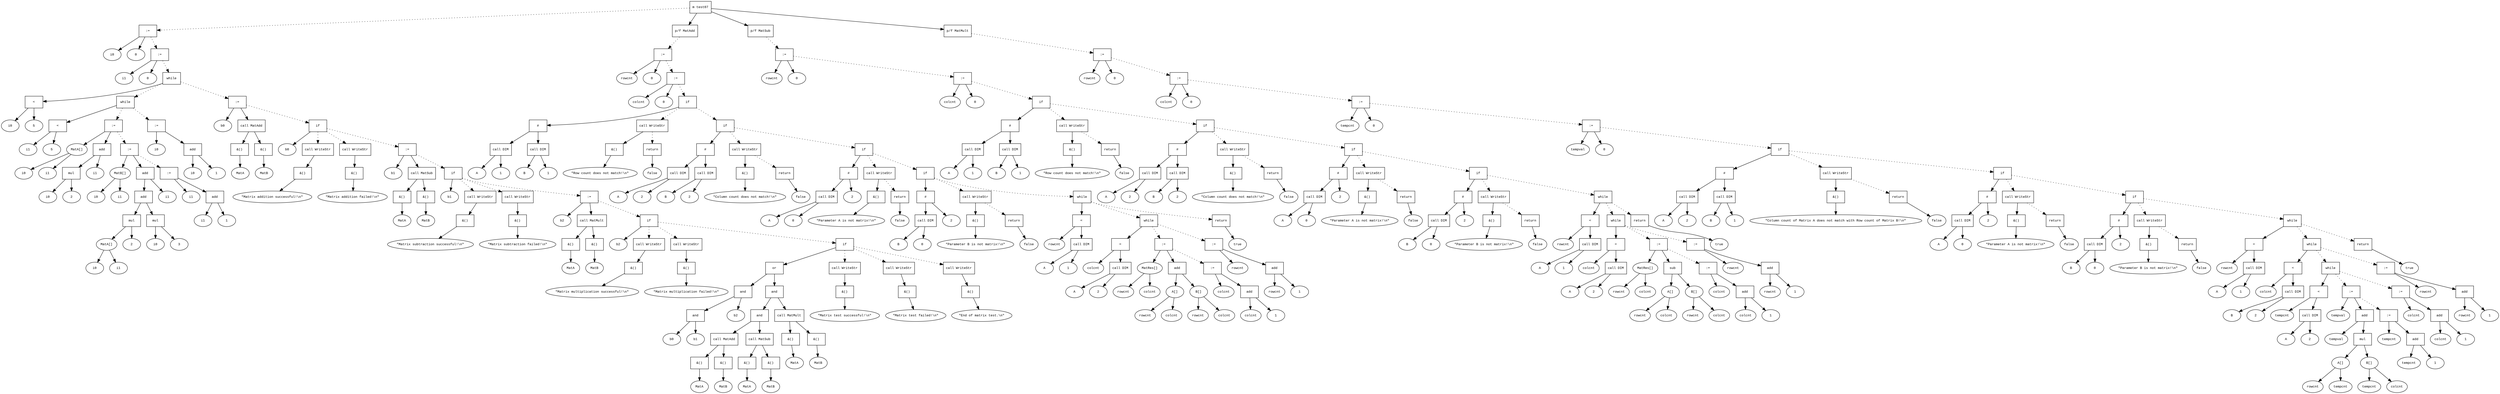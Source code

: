 digraph AST {
  graph [fontname="Times New Roman",fontsize=10];
  node  [fontname="Courier New",fontsize=10];
  edge  [fontname="Times New Roman",fontsize=10];

  node0 [label="m test07",shape=box];
  node385 [label=":=",shape=box];
  node383 [label="i0",shape=ellipse];
  node385->node383;
  node384 [label="0",shape=ellipse];
  node385->node384;
  node0 -> node385 [style=dotted];
  node388 [label=":=",shape=box];
  node386 [label="i1",shape=ellipse];
  node388->node386;
  node387 [label="0",shape=ellipse];
  node388->node387;
  node385 -> node388 [style=dotted];
  node430 [label="while",shape=box];
  node391 [label="<",shape=box];
  node389 [label="i0",shape=ellipse];
  node391->node389;
  node390 [label="5",shape=ellipse];
  node391->node390;
  node430->node391;
  node424 [label="while",shape=box];
  node394 [label="<",shape=box];
  node392 [label="i1",shape=ellipse];
  node394->node392;
  node393 [label="5",shape=ellipse];
  node394->node393;
  node424->node394;
  node403 [label=":=",shape=box];
  node395 [label="MatA[]",shape=ellipse];
  node396 [label="i0",shape=ellipse];
  node395-> node396;
  node397 [label="i1",shape=ellipse];
  node395-> node397;
  node403->node395;
  node402 [label="add",shape=box];
  node400 [label="mul",shape=box];
  node398 [label="i0",shape=ellipse];
  node400->node398;
  node399 [label="2",shape=ellipse];
  node400->node399;
  node402->node400;
  node401 [label="i1",shape=ellipse];
  node402->node401;
  node403->node402;
  node424 -> node403 [style=dotted];
  node418 [label=":=",shape=box];
  node404 [label="MatB[]",shape=ellipse];
  node405 [label="i0",shape=ellipse];
  node404-> node405;
  node406 [label="i1",shape=ellipse];
  node404-> node406;
  node418->node404;
  node417 [label="add",shape=box];
  node415 [label="add",shape=box];
  node411 [label="mul",shape=box];
  node407 [label="MatA[]",shape=ellipse];
  node408 [label="i0",shape=ellipse];
  node407-> node408;
  node409 [label="i1",shape=ellipse];
  node407-> node409;
  node411->node407;
  node410 [label="2",shape=ellipse];
  node411->node410;
  node415->node411;
  node414 [label="mul",shape=box];
  node412 [label="i0",shape=ellipse];
  node414->node412;
  node413 [label="3",shape=ellipse];
  node414->node413;
  node415->node414;
  node417->node415;
  node416 [label="i1",shape=ellipse];
  node417->node416;
  node418->node417;
  node403 -> node418 [style=dotted];
  node423 [label=":=",shape=box];
  node419 [label="i1",shape=ellipse];
  node423->node419;
  node422 [label="add",shape=box];
  node420 [label="i1",shape=ellipse];
  node422->node420;
  node421 [label="1",shape=ellipse];
  node422->node421;
  node423->node422;
  node418 -> node423 [style=dotted];
  node430 -> node424 [style=dotted];
  node429 [label=":=",shape=box];
  node425 [label="i0",shape=ellipse];
  node429->node425;
  node428 [label="add",shape=box];
  node426 [label="i0",shape=ellipse];
  node428->node426;
  node427 [label="1",shape=ellipse];
  node428->node427;
  node429->node428;
  node424 -> node429 [style=dotted];
  node388 -> node430 [style=dotted];
  node439 [label=":=",shape=box];
  node431 [label="b0",shape=ellipse];
  node439->node431;
  node433 [label="call MatAdd",shape=box];
  node435 [label="&()",shape=box];
  node434 [label="MatA",shape=ellipse];
  node435->node434;
  node433->node435;
  node437 [label="&()",shape=box];
  node436 [label="MatB",shape=ellipse];
  node437->node436;
  node433->node437;
  node439->node433;
  node430 -> node439 [style=dotted];
  node451 [label="if",shape=box];
  node440 [label="b0",shape=ellipse];
  node451->node440;
  node442 [label="call WriteStr",shape=box];
  node444 [label="&()",shape=box];
  node443 [label="\"Matrix addition successful!\\n\"",shape=ellipse];
  node444->node443;
  node442->node444;
  node451 -> node442 [style=dotted];
  node447 [label="call WriteStr",shape=box];
  node449 [label="&()",shape=box];
  node448 [label="\"Matrix addition failed!\\n\"",shape=ellipse];
  node449->node448;
  node447->node449;
  node451 -> node447 [style=dotted];
  node439 -> node451 [style=dotted];
  node460 [label=":=",shape=box];
  node452 [label="b1",shape=ellipse];
  node460->node452;
  node454 [label="call MatSub",shape=box];
  node456 [label="&()",shape=box];
  node455 [label="MatA",shape=ellipse];
  node456->node455;
  node454->node456;
  node458 [label="&()",shape=box];
  node457 [label="MatB",shape=ellipse];
  node458->node457;
  node454->node458;
  node460->node454;
  node451 -> node460 [style=dotted];
  node472 [label="if",shape=box];
  node461 [label="b1",shape=ellipse];
  node472->node461;
  node463 [label="call WriteStr",shape=box];
  node465 [label="&()",shape=box];
  node464 [label="\"Matrix subtraction successful!\\n\"",shape=ellipse];
  node465->node464;
  node463->node465;
  node472 -> node463 [style=dotted];
  node468 [label="call WriteStr",shape=box];
  node470 [label="&()",shape=box];
  node469 [label="\"Matrix subtraction failed!\\n\"",shape=ellipse];
  node470->node469;
  node468->node470;
  node472 -> node468 [style=dotted];
  node460 -> node472 [style=dotted];
  node481 [label=":=",shape=box];
  node473 [label="b2",shape=ellipse];
  node481->node473;
  node475 [label="call MatMult",shape=box];
  node477 [label="&()",shape=box];
  node476 [label="MatA",shape=ellipse];
  node477->node476;
  node475->node477;
  node479 [label="&()",shape=box];
  node478 [label="MatB",shape=ellipse];
  node479->node478;
  node475->node479;
  node481->node475;
  node472 -> node481 [style=dotted];
  node493 [label="if",shape=box];
  node482 [label="b2",shape=ellipse];
  node493->node482;
  node484 [label="call WriteStr",shape=box];
  node486 [label="&()",shape=box];
  node485 [label="\"Matrix multiplication successful!\\n\"",shape=ellipse];
  node486->node485;
  node484->node486;
  node493 -> node484 [style=dotted];
  node489 [label="call WriteStr",shape=box];
  node491 [label="&()",shape=box];
  node490 [label="\"Matrix multiplication failed!\\n\"",shape=ellipse];
  node491->node490;
  node489->node491;
  node493 -> node489 [style=dotted];
  node481 -> node493 [style=dotted];
  node533 [label="if",shape=box];
  node522 [label="or",shape=box];
  node498 [label="and",shape=box];
  node496 [label="and",shape=box];
  node494 [label="b0",shape=ellipse];
  node496->node494;
  node495 [label="b1",shape=ellipse];
  node496->node495;
  node498->node496;
  node497 [label="b2",shape=ellipse];
  node498->node497;
  node522->node498;
  node521 [label="and",shape=box];
  node513 [label="and",shape=box];
  node500 [label="call MatAdd",shape=box];
  node502 [label="&()",shape=box];
  node501 [label="MatA",shape=ellipse];
  node502->node501;
  node500->node502;
  node504 [label="&()",shape=box];
  node503 [label="MatB",shape=ellipse];
  node504->node503;
  node500->node504;
  node513->node500;
  node507 [label="call MatSub",shape=box];
  node509 [label="&()",shape=box];
  node508 [label="MatA",shape=ellipse];
  node509->node508;
  node507->node509;
  node511 [label="&()",shape=box];
  node510 [label="MatB",shape=ellipse];
  node511->node510;
  node507->node511;
  node513->node507;
  node521->node513;
  node515 [label="call MatMult",shape=box];
  node517 [label="&()",shape=box];
  node516 [label="MatA",shape=ellipse];
  node517->node516;
  node515->node517;
  node519 [label="&()",shape=box];
  node518 [label="MatB",shape=ellipse];
  node519->node518;
  node515->node519;
  node521->node515;
  node522->node521;
  node533->node522;
  node524 [label="call WriteStr",shape=box];
  node526 [label="&()",shape=box];
  node525 [label="\"Matrix test successful!\\n\"",shape=ellipse];
  node526->node525;
  node524->node526;
  node533 -> node524 [style=dotted];
  node529 [label="call WriteStr",shape=box];
  node531 [label="&()",shape=box];
  node530 [label="\"Matrix test failed!\\n\"",shape=ellipse];
  node531->node530;
  node529->node531;
  node533 -> node529 [style=dotted];
  node493 -> node533 [style=dotted];
  node535 [label="call WriteStr",shape=box];
  node537 [label="&()",shape=box];
  node536 [label="\"End of matrix test.\\n\"",shape=ellipse];
  node537->node536;
  node535->node537;
  node533 -> node535 [style=dotted];
  node30 [label="p/f MatAdd",shape=box];
  node34 [label=":=",shape=box];
  node32 [label="rowcnt",shape=ellipse];
  node34->node32;
  node33 [label="0",shape=ellipse];
  node34->node33;
  node30 -> node34 [style=dotted];
  node37 [label=":=",shape=box];
  node35 [label="colcnt",shape=ellipse];
  node37->node35;
  node36 [label="0",shape=ellipse];
  node37->node36;
  node34 -> node37 [style=dotted];
  node56 [label="if",shape=box];
  node48 [label="#",shape=box];
  node39 [label="call DIM",shape=box];
  node40 [label="A",shape=ellipse];
  node39->node40;
  node41 [label="1",shape=ellipse];
  node39->node41;
  node48->node39;
  node44 [label="call DIM",shape=box];
  node45 [label="B",shape=ellipse];
  node44->node45;
  node46 [label="1",shape=ellipse];
  node44->node46;
  node48->node44;
  node56->node48;
  node50 [label="call WriteStr",shape=box];
  node52 [label="&()",shape=box];
  node51 [label="\"Row count does not match!\\n\"",shape=ellipse];
  node52->node51;
  node50->node52;
  node56 -> node50 [style=dotted];
  node55 [label="return",shape=box];
  node54 [label="false",shape=ellipse];
  node55->node54;
  node50 -> node55 [style=dotted];
  node37 -> node56 [style=dotted];
  node75 [label="if",shape=box];
  node67 [label="#",shape=box];
  node58 [label="call DIM",shape=box];
  node59 [label="A",shape=ellipse];
  node58->node59;
  node60 [label="2",shape=ellipse];
  node58->node60;
  node67->node58;
  node63 [label="call DIM",shape=box];
  node64 [label="B",shape=ellipse];
  node63->node64;
  node65 [label="2",shape=ellipse];
  node63->node65;
  node67->node63;
  node75->node67;
  node69 [label="call WriteStr",shape=box];
  node71 [label="&()",shape=box];
  node70 [label="\"Column count does not match!\\n\"",shape=ellipse];
  node71->node70;
  node69->node71;
  node75 -> node69 [style=dotted];
  node74 [label="return",shape=box];
  node73 [label="false",shape=ellipse];
  node74->node73;
  node69 -> node74 [style=dotted];
  node56 -> node75 [style=dotted];
  node90 [label="if",shape=box];
  node82 [label="#",shape=box];
  node77 [label="call DIM",shape=box];
  node78 [label="A",shape=ellipse];
  node77->node78;
  node79 [label="0",shape=ellipse];
  node77->node79;
  node82->node77;
  node81 [label="2",shape=ellipse];
  node82->node81;
  node90->node82;
  node84 [label="call WriteStr",shape=box];
  node86 [label="&()",shape=box];
  node85 [label="\"Parameter A is not matrix!\\n\"",shape=ellipse];
  node86->node85;
  node84->node86;
  node90 -> node84 [style=dotted];
  node89 [label="return",shape=box];
  node88 [label="false",shape=ellipse];
  node89->node88;
  node84 -> node89 [style=dotted];
  node75 -> node90 [style=dotted];
  node105 [label="if",shape=box];
  node97 [label="#",shape=box];
  node92 [label="call DIM",shape=box];
  node93 [label="B",shape=ellipse];
  node92->node93;
  node94 [label="0",shape=ellipse];
  node92->node94;
  node97->node92;
  node96 [label="2",shape=ellipse];
  node97->node96;
  node105->node97;
  node99 [label="call WriteStr",shape=box];
  node101 [label="&()",shape=box];
  node100 [label="\"Parameter B is not matrix!\\n\"",shape=ellipse];
  node101->node100;
  node99->node101;
  node105 -> node99 [style=dotted];
  node104 [label="return",shape=box];
  node103 [label="false",shape=ellipse];
  node104->node103;
  node99 -> node104 [style=dotted];
  node90 -> node105 [style=dotted];
  node142 [label="while",shape=box];
  node112 [label="<",shape=box];
  node106 [label="rowcnt",shape=ellipse];
  node112->node106;
  node108 [label="call DIM",shape=box];
  node109 [label="A",shape=ellipse];
  node108->node109;
  node110 [label="1",shape=ellipse];
  node108->node110;
  node112->node108;
  node142->node112;
  node136 [label="while",shape=box];
  node119 [label="<",shape=box];
  node113 [label="colcnt",shape=ellipse];
  node119->node113;
  node115 [label="call DIM",shape=box];
  node116 [label="A",shape=ellipse];
  node115->node116;
  node117 [label="2",shape=ellipse];
  node115->node117;
  node119->node115;
  node136->node119;
  node130 [label=":=",shape=box];
  node120 [label="MatRes[]",shape=ellipse];
  node121 [label="rowcnt",shape=ellipse];
  node120-> node121;
  node122 [label="colcnt",shape=ellipse];
  node120-> node122;
  node130->node120;
  node129 [label="add",shape=box];
  node123 [label="A[]",shape=ellipse];
  node124 [label="rowcnt",shape=ellipse];
  node123-> node124;
  node125 [label="colcnt",shape=ellipse];
  node123-> node125;
  node129->node123;
  node126 [label="B[]",shape=ellipse];
  node127 [label="rowcnt",shape=ellipse];
  node126-> node127;
  node128 [label="colcnt",shape=ellipse];
  node126-> node128;
  node129->node126;
  node130->node129;
  node136 -> node130 [style=dotted];
  node135 [label=":=",shape=box];
  node131 [label="colcnt",shape=ellipse];
  node135->node131;
  node134 [label="add",shape=box];
  node132 [label="colcnt",shape=ellipse];
  node134->node132;
  node133 [label="1",shape=ellipse];
  node134->node133;
  node135->node134;
  node130 -> node135 [style=dotted];
  node142 -> node136 [style=dotted];
  node141 [label=":=",shape=box];
  node137 [label="rowcnt",shape=ellipse];
  node141->node137;
  node140 [label="add",shape=box];
  node138 [label="rowcnt",shape=ellipse];
  node140->node138;
  node139 [label="1",shape=ellipse];
  node140->node139;
  node141->node140;
  node136 -> node141 [style=dotted];
  node105 -> node142 [style=dotted];
  node144 [label="return",shape=box];
  node143 [label="true",shape=ellipse];
  node144->node143;
  node142 -> node144 [style=dotted];
  node0 -> node30;
  node149 [label="p/f MatSub",shape=box];
  node153 [label=":=",shape=box];
  node151 [label="rowcnt",shape=ellipse];
  node153->node151;
  node152 [label="0",shape=ellipse];
  node153->node152;
  node149 -> node153 [style=dotted];
  node156 [label=":=",shape=box];
  node154 [label="colcnt",shape=ellipse];
  node156->node154;
  node155 [label="0",shape=ellipse];
  node156->node155;
  node153 -> node156 [style=dotted];
  node175 [label="if",shape=box];
  node167 [label="#",shape=box];
  node158 [label="call DIM",shape=box];
  node159 [label="A",shape=ellipse];
  node158->node159;
  node160 [label="1",shape=ellipse];
  node158->node160;
  node167->node158;
  node163 [label="call DIM",shape=box];
  node164 [label="B",shape=ellipse];
  node163->node164;
  node165 [label="1",shape=ellipse];
  node163->node165;
  node167->node163;
  node175->node167;
  node169 [label="call WriteStr",shape=box];
  node171 [label="&()",shape=box];
  node170 [label="\"Row count does not match!\\n\"",shape=ellipse];
  node171->node170;
  node169->node171;
  node175 -> node169 [style=dotted];
  node174 [label="return",shape=box];
  node173 [label="false",shape=ellipse];
  node174->node173;
  node169 -> node174 [style=dotted];
  node156 -> node175 [style=dotted];
  node194 [label="if",shape=box];
  node186 [label="#",shape=box];
  node177 [label="call DIM",shape=box];
  node178 [label="A",shape=ellipse];
  node177->node178;
  node179 [label="2",shape=ellipse];
  node177->node179;
  node186->node177;
  node182 [label="call DIM",shape=box];
  node183 [label="B",shape=ellipse];
  node182->node183;
  node184 [label="2",shape=ellipse];
  node182->node184;
  node186->node182;
  node194->node186;
  node188 [label="call WriteStr",shape=box];
  node190 [label="&()",shape=box];
  node189 [label="\"Column count does not match!\\n\"",shape=ellipse];
  node190->node189;
  node188->node190;
  node194 -> node188 [style=dotted];
  node193 [label="return",shape=box];
  node192 [label="false",shape=ellipse];
  node193->node192;
  node188 -> node193 [style=dotted];
  node175 -> node194 [style=dotted];
  node209 [label="if",shape=box];
  node201 [label="#",shape=box];
  node196 [label="call DIM",shape=box];
  node197 [label="A",shape=ellipse];
  node196->node197;
  node198 [label="0",shape=ellipse];
  node196->node198;
  node201->node196;
  node200 [label="2",shape=ellipse];
  node201->node200;
  node209->node201;
  node203 [label="call WriteStr",shape=box];
  node205 [label="&()",shape=box];
  node204 [label="\"Parameter A is not matrix!\\n\"",shape=ellipse];
  node205->node204;
  node203->node205;
  node209 -> node203 [style=dotted];
  node208 [label="return",shape=box];
  node207 [label="false",shape=ellipse];
  node208->node207;
  node203 -> node208 [style=dotted];
  node194 -> node209 [style=dotted];
  node224 [label="if",shape=box];
  node216 [label="#",shape=box];
  node211 [label="call DIM",shape=box];
  node212 [label="B",shape=ellipse];
  node211->node212;
  node213 [label="0",shape=ellipse];
  node211->node213;
  node216->node211;
  node215 [label="2",shape=ellipse];
  node216->node215;
  node224->node216;
  node218 [label="call WriteStr",shape=box];
  node220 [label="&()",shape=box];
  node219 [label="\"Parameter B is not matrix!\\n\"",shape=ellipse];
  node220->node219;
  node218->node220;
  node224 -> node218 [style=dotted];
  node223 [label="return",shape=box];
  node222 [label="false",shape=ellipse];
  node223->node222;
  node218 -> node223 [style=dotted];
  node209 -> node224 [style=dotted];
  node261 [label="while",shape=box];
  node231 [label="<",shape=box];
  node225 [label="rowcnt",shape=ellipse];
  node231->node225;
  node227 [label="call DIM",shape=box];
  node228 [label="A",shape=ellipse];
  node227->node228;
  node229 [label="1",shape=ellipse];
  node227->node229;
  node231->node227;
  node261->node231;
  node255 [label="while",shape=box];
  node238 [label="<",shape=box];
  node232 [label="colcnt",shape=ellipse];
  node238->node232;
  node234 [label="call DIM",shape=box];
  node235 [label="A",shape=ellipse];
  node234->node235;
  node236 [label="2",shape=ellipse];
  node234->node236;
  node238->node234;
  node255->node238;
  node249 [label=":=",shape=box];
  node239 [label="MatRes[]",shape=ellipse];
  node240 [label="rowcnt",shape=ellipse];
  node239-> node240;
  node241 [label="colcnt",shape=ellipse];
  node239-> node241;
  node249->node239;
  node248 [label="sub",shape=box];
  node242 [label="A[]",shape=ellipse];
  node243 [label="rowcnt",shape=ellipse];
  node242-> node243;
  node244 [label="colcnt",shape=ellipse];
  node242-> node244;
  node248->node242;
  node245 [label="B[]",shape=ellipse];
  node246 [label="rowcnt",shape=ellipse];
  node245-> node246;
  node247 [label="colcnt",shape=ellipse];
  node245-> node247;
  node248->node245;
  node249->node248;
  node255 -> node249 [style=dotted];
  node254 [label=":=",shape=box];
  node250 [label="colcnt",shape=ellipse];
  node254->node250;
  node253 [label="add",shape=box];
  node251 [label="colcnt",shape=ellipse];
  node253->node251;
  node252 [label="1",shape=ellipse];
  node253->node252;
  node254->node253;
  node249 -> node254 [style=dotted];
  node261 -> node255 [style=dotted];
  node260 [label=":=",shape=box];
  node256 [label="rowcnt",shape=ellipse];
  node260->node256;
  node259 [label="add",shape=box];
  node257 [label="rowcnt",shape=ellipse];
  node259->node257;
  node258 [label="1",shape=ellipse];
  node259->node258;
  node260->node259;
  node255 -> node260 [style=dotted];
  node224 -> node261 [style=dotted];
  node263 [label="return",shape=box];
  node262 [label="true",shape=ellipse];
  node263->node262;
  node261 -> node263 [style=dotted];
  node0 -> node149;
  node268 [label="p/f MatMult",shape=box];
  node272 [label=":=",shape=box];
  node270 [label="rowcnt",shape=ellipse];
  node272->node270;
  node271 [label="0",shape=ellipse];
  node272->node271;
  node268 -> node272 [style=dotted];
  node275 [label=":=",shape=box];
  node273 [label="colcnt",shape=ellipse];
  node275->node273;
  node274 [label="0",shape=ellipse];
  node275->node274;
  node272 -> node275 [style=dotted];
  node278 [label=":=",shape=box];
  node276 [label="tempcnt",shape=ellipse];
  node278->node276;
  node277 [label="0",shape=ellipse];
  node278->node277;
  node275 -> node278 [style=dotted];
  node281 [label=":=",shape=box];
  node279 [label="tempval",shape=ellipse];
  node281->node279;
  node280 [label="0",shape=ellipse];
  node281->node280;
  node278 -> node281 [style=dotted];
  node300 [label="if",shape=box];
  node292 [label="#",shape=box];
  node283 [label="call DIM",shape=box];
  node284 [label="A",shape=ellipse];
  node283->node284;
  node285 [label="2",shape=ellipse];
  node283->node285;
  node292->node283;
  node288 [label="call DIM",shape=box];
  node289 [label="B",shape=ellipse];
  node288->node289;
  node290 [label="1",shape=ellipse];
  node288->node290;
  node292->node288;
  node300->node292;
  node294 [label="call WriteStr",shape=box];
  node296 [label="&()",shape=box];
  node295 [label="\"Column count of Matrix A does not match with Row count of Matrix B!\\n\"",shape=ellipse];
  node296->node295;
  node294->node296;
  node300 -> node294 [style=dotted];
  node299 [label="return",shape=box];
  node298 [label="false",shape=ellipse];
  node299->node298;
  node294 -> node299 [style=dotted];
  node281 -> node300 [style=dotted];
  node315 [label="if",shape=box];
  node307 [label="#",shape=box];
  node302 [label="call DIM",shape=box];
  node303 [label="A",shape=ellipse];
  node302->node303;
  node304 [label="0",shape=ellipse];
  node302->node304;
  node307->node302;
  node306 [label="2",shape=ellipse];
  node307->node306;
  node315->node307;
  node309 [label="call WriteStr",shape=box];
  node311 [label="&()",shape=box];
  node310 [label="\"Parameter A is not matrix!\\n\"",shape=ellipse];
  node311->node310;
  node309->node311;
  node315 -> node309 [style=dotted];
  node314 [label="return",shape=box];
  node313 [label="false",shape=ellipse];
  node314->node313;
  node309 -> node314 [style=dotted];
  node300 -> node315 [style=dotted];
  node330 [label="if",shape=box];
  node322 [label="#",shape=box];
  node317 [label="call DIM",shape=box];
  node318 [label="B",shape=ellipse];
  node317->node318;
  node319 [label="0",shape=ellipse];
  node317->node319;
  node322->node317;
  node321 [label="2",shape=ellipse];
  node322->node321;
  node330->node322;
  node324 [label="call WriteStr",shape=box];
  node326 [label="&()",shape=box];
  node325 [label="\"Parameter B is not matrix!\\n\"",shape=ellipse];
  node326->node325;
  node324->node326;
  node330 -> node324 [style=dotted];
  node329 [label="return",shape=box];
  node328 [label="false",shape=ellipse];
  node329->node328;
  node324 -> node329 [style=dotted];
  node315 -> node330 [style=dotted];
  node380 [label="while",shape=box];
  node337 [label="<",shape=box];
  node331 [label="rowcnt",shape=ellipse];
  node337->node331;
  node333 [label="call DIM",shape=box];
  node334 [label="A",shape=ellipse];
  node333->node334;
  node335 [label="1",shape=ellipse];
  node333->node335;
  node337->node333;
  node380->node337;
  node374 [label="while",shape=box];
  node344 [label="<",shape=box];
  node338 [label="colcnt",shape=ellipse];
  node344->node338;
  node340 [label="call DIM",shape=box];
  node341 [label="B",shape=ellipse];
  node340->node341;
  node342 [label="2",shape=ellipse];
  node340->node342;
  node344->node340;
  node374->node344;
  node368 [label="while",shape=box];
  node351 [label="<",shape=box];
  node345 [label="tempcnt",shape=ellipse];
  node351->node345;
  node347 [label="call DIM",shape=box];
  node348 [label="A",shape=ellipse];
  node347->node348;
  node349 [label="2",shape=ellipse];
  node347->node349;
  node351->node347;
  node368->node351;
  node362 [label=":=",shape=box];
  node352 [label="tempval",shape=ellipse];
  node362->node352;
  node361 [label="add",shape=box];
  node353 [label="tempval",shape=ellipse];
  node361->node353;
  node360 [label="mul",shape=box];
  node354 [label="A[]",shape=ellipse];
  node355 [label="rowcnt",shape=ellipse];
  node354-> node355;
  node356 [label="tempcnt",shape=ellipse];
  node354-> node356;
  node360->node354;
  node357 [label="B[]",shape=ellipse];
  node358 [label="tempcnt",shape=ellipse];
  node357-> node358;
  node359 [label="colcnt",shape=ellipse];
  node357-> node359;
  node360->node357;
  node361->node360;
  node362->node361;
  node368 -> node362 [style=dotted];
  node367 [label=":=",shape=box];
  node363 [label="tempcnt",shape=ellipse];
  node367->node363;
  node366 [label="add",shape=box];
  node364 [label="tempcnt",shape=ellipse];
  node366->node364;
  node365 [label="1",shape=ellipse];
  node366->node365;
  node367->node366;
  node362 -> node367 [style=dotted];
  node374 -> node368 [style=dotted];
  node373 [label=":=",shape=box];
  node369 [label="colcnt",shape=ellipse];
  node373->node369;
  node372 [label="add",shape=box];
  node370 [label="colcnt",shape=ellipse];
  node372->node370;
  node371 [label="1",shape=ellipse];
  node372->node371;
  node373->node372;
  node368 -> node373 [style=dotted];
  node380 -> node374 [style=dotted];
  node379 [label=":=",shape=box];
  node375 [label="rowcnt",shape=ellipse];
  node379->node375;
  node378 [label="add",shape=box];
  node376 [label="rowcnt",shape=ellipse];
  node378->node376;
  node377 [label="1",shape=ellipse];
  node378->node377;
  node379->node378;
  node374 -> node379 [style=dotted];
  node330 -> node380 [style=dotted];
  node382 [label="return",shape=box];
  node381 [label="true",shape=ellipse];
  node382->node381;
  node380 -> node382 [style=dotted];
  node0 -> node268;
}
